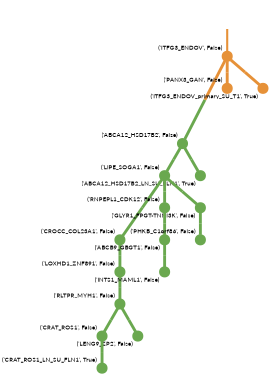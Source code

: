 strict digraph  {
graph[splines=false]; nodesep=0.7; rankdir=TB; ranksep=0.6; forcelabels=true; dpi=600; size=2.5;
0 [color="#e69138ff", fillcolor="#e69138ff", fixedsize=true, fontname=Lato, fontsize="12pt", height="0.25", label="", penwidth=3, shape=circle, style=filled, xlabel="('ITFG3_ENDOV', False)"];
1 [color="#6aa84fff", fillcolor="#6aa84fff", fixedsize=true, fontname=Lato, fontsize="12pt", height="0.25", label="", penwidth=3, shape=circle, style=filled, xlabel="('ABCA12_HSD17B2', False)"];
10 [color="#e69138ff", fillcolor="#e69138ff", fixedsize=true, fontname=Lato, fontsize="12pt", height="0.25", label="", penwidth=3, shape=circle, style=filled, xlabel="('PANX3_GAN', False)"];
16 [color="#e69138ff", fillcolor="#e69138ff", fixedsize=true, fontname=Lato, fontsize="12pt", height="0.25", label="", penwidth=3, shape=circle, style=filled, xlabel="('ITFG3_ENDOV_primary_SU_T1', True)"];
3 [color="#6aa84fff", fillcolor="#6aa84fff", fixedsize=true, fontname=Lato, fontsize="12pt", height="0.25", label="", penwidth=3, shape=circle, style=filled, xlabel="('LIPE_SOGA1', False)"];
14 [color="#6aa84fff", fillcolor="#6aa84fff", fixedsize=true, fontname=Lato, fontsize="12pt", height="0.25", label="", penwidth=3, shape=circle, style=filled, xlabel="('ABCA12_HSD17B2_LN_SU_FLN1', True)"];
2 [color="#6aa84fff", fillcolor="#6aa84fff", fixedsize=true, fontname=Lato, fontsize="12pt", height="0.25", label="", penwidth=3, shape=circle, style=filled, xlabel="('CROCC_COL23A1', False)"];
12 [color="#6aa84fff", fillcolor="#6aa84fff", fixedsize=true, fontname=Lato, fontsize="12pt", height="0.25", label="", penwidth=3, shape=circle, style=filled, xlabel="('LOXHD1_ZNF891', False)"];
7 [color="#6aa84fff", fillcolor="#6aa84fff", fixedsize=true, fontname=Lato, fontsize="12pt", height="0.25", label="", penwidth=3, shape=circle, style=filled, xlabel="('RNPEPL1_CDK12', False)"];
8 [color="#6aa84fff", fillcolor="#6aa84fff", fixedsize=true, fontname=Lato, fontsize="12pt", height="0.25", label="", penwidth=3, shape=circle, style=filled, xlabel="('GLYR1_FPGT-TNNI3K', False)"];
4 [color="#6aa84fff", fillcolor="#6aa84fff", fixedsize=true, fontname=Lato, fontsize="12pt", height="0.25", label="", penwidth=3, shape=circle, style=filled, xlabel="('RLTPR_MYH1', False)"];
9 [color="#6aa84fff", fillcolor="#6aa84fff", fixedsize=true, fontname=Lato, fontsize="12pt", height="0.25", label="", penwidth=3, shape=circle, style=filled, xlabel="('CRAT_ROS1', False)"];
11 [color="#6aa84fff", fillcolor="#6aa84fff", fixedsize=true, fontname=Lato, fontsize="12pt", height="0.25", label="", penwidth=3, shape=circle, style=filled, xlabel="('LENG9_ZP2', False)"];
13 [color="#6aa84fff", fillcolor="#6aa84fff", fixedsize=true, fontname=Lato, fontsize="12pt", height="0.25", label="", penwidth=3, shape=circle, style=filled, xlabel="('ABCB9_GBGT1', False)"];
6 [color="#6aa84fff", fillcolor="#6aa84fff", fixedsize=true, fontname=Lato, fontsize="12pt", height="0.25", label="", penwidth=3, shape=circle, style=filled, xlabel="('PHKB_C1orf86', False)"];
15 [color="#6aa84fff", fillcolor="#6aa84fff", fixedsize=true, fontname=Lato, fontsize="12pt", height="0.25", label="", penwidth=3, shape=circle, style=filled, xlabel="('CRAT_ROS1_LN_SU_FLN1', True)"];
5 [color="#6aa84fff", fillcolor="#6aa84fff", fixedsize=true, fontname=Lato, fontsize="12pt", height="0.25", label="", penwidth=3, shape=circle, style=filled, xlabel="('INTS1_MAML1', False)"];
normal [label="", penwidth=3, style=invis, xlabel="('ITFG3_ENDOV', False)"];
0 -> 1  [arrowsize=0, color="#e69138ff;0.5:#6aa84fff", minlen="3.0", penwidth="5.5", style=solid];
0 -> 10  [arrowsize=0, color="#e69138ff;0.5:#e69138ff", minlen="1.1684210300445557", penwidth="5.5", style=solid];
0 -> 16  [arrowsize=0, color="#e69138ff;0.5:#e69138ff", minlen="1.0631579160690308", penwidth="5.5", style=solid];
1 -> 3  [arrowsize=0, color="#6aa84fff;0.5:#6aa84fff", minlen="1.8631579875946045", penwidth="5.5", style=solid];
1 -> 14  [arrowsize=0, color="#6aa84fff;0.5:#6aa84fff", minlen="1.0631579160690308", penwidth="5.5", style=solid];
3 -> 2  [arrowsize=0, color="#6aa84fff;0.5:#6aa84fff", minlen="2.6631579399108887", penwidth="5.5", style=solid];
3 -> 7  [arrowsize=0, color="#6aa84fff;0.5:#6aa84fff", minlen="1.2526315450668335", penwidth="5.5", style=solid];
3 -> 8  [arrowsize=0, color="#6aa84fff;0.5:#6aa84fff", minlen="1.1894736289978027", penwidth="5.5", style=solid];
2 -> 12  [arrowsize=0, color="#6aa84fff;0.5:#6aa84fff", minlen="1.1263158321380615", penwidth="5.5", style=solid];
12 -> 4  [arrowsize=0, color="#6aa84fff;0.5:#6aa84fff", minlen="1.6105263233184814", penwidth="5.5", style=solid];
7 -> 13  [arrowsize=0, color="#6aa84fff;0.5:#6aa84fff", minlen="1.1263158321380615", penwidth="5.5", style=solid];
8 -> 6  [arrowsize=0, color="#6aa84fff;0.5:#6aa84fff", minlen="1.2526315450668335", penwidth="5.5", style=solid];
4 -> 9  [arrowsize=0, color="#6aa84fff;0.5:#6aa84fff", minlen="1.1684210300445557", penwidth="5.5", style=solid];
4 -> 11  [arrowsize=0, color="#6aa84fff;0.5:#6aa84fff", minlen="1.1473684310913086", penwidth="5.5", style=solid];
9 -> 15  [arrowsize=0, color="#6aa84fff;0.5:#6aa84fff", minlen="1.0631579160690308", penwidth="5.5", style=solid];
13 -> 5  [arrowsize=0, color="#6aa84fff;0.5:#6aa84fff", minlen="1.399999976158142", penwidth="5.5", style=solid];
normal -> 0  [arrowsize=0, color="#e69138ff", label="", penwidth=4, style=solid];
}
